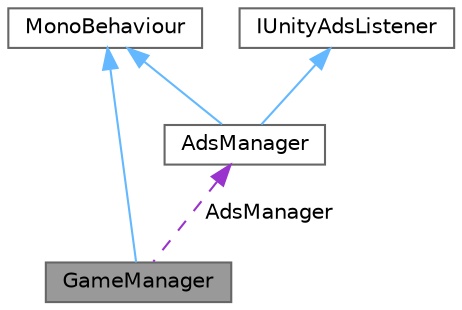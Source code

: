 digraph "GameManager"
{
 // LATEX_PDF_SIZE
  bgcolor="transparent";
  edge [fontname=Helvetica,fontsize=10,labelfontname=Helvetica,labelfontsize=10];
  node [fontname=Helvetica,fontsize=10,shape=box,height=0.2,width=0.4];
  Node1 [label="GameManager",height=0.2,width=0.4,color="gray40", fillcolor="grey60", style="filled", fontcolor="black",tooltip=" "];
  Node2 -> Node1 [dir="back",color="steelblue1",style="solid"];
  Node2 [label="MonoBehaviour",height=0.2,width=0.4,color="gray40", fillcolor="white", style="filled",tooltip=" "];
  Node3 -> Node1 [dir="back",color="darkorchid3",style="dashed",label=" AdsManager" ];
  Node3 [label="AdsManager",height=0.2,width=0.4,color="gray40", fillcolor="white", style="filled",URL="$class_ads_manager.html",tooltip=" "];
  Node2 -> Node3 [dir="back",color="steelblue1",style="solid"];
  Node4 -> Node3 [dir="back",color="steelblue1",style="solid"];
  Node4 [label="IUnityAdsListener",height=0.2,width=0.4,color="gray40", fillcolor="white", style="filled",tooltip=" "];
}

